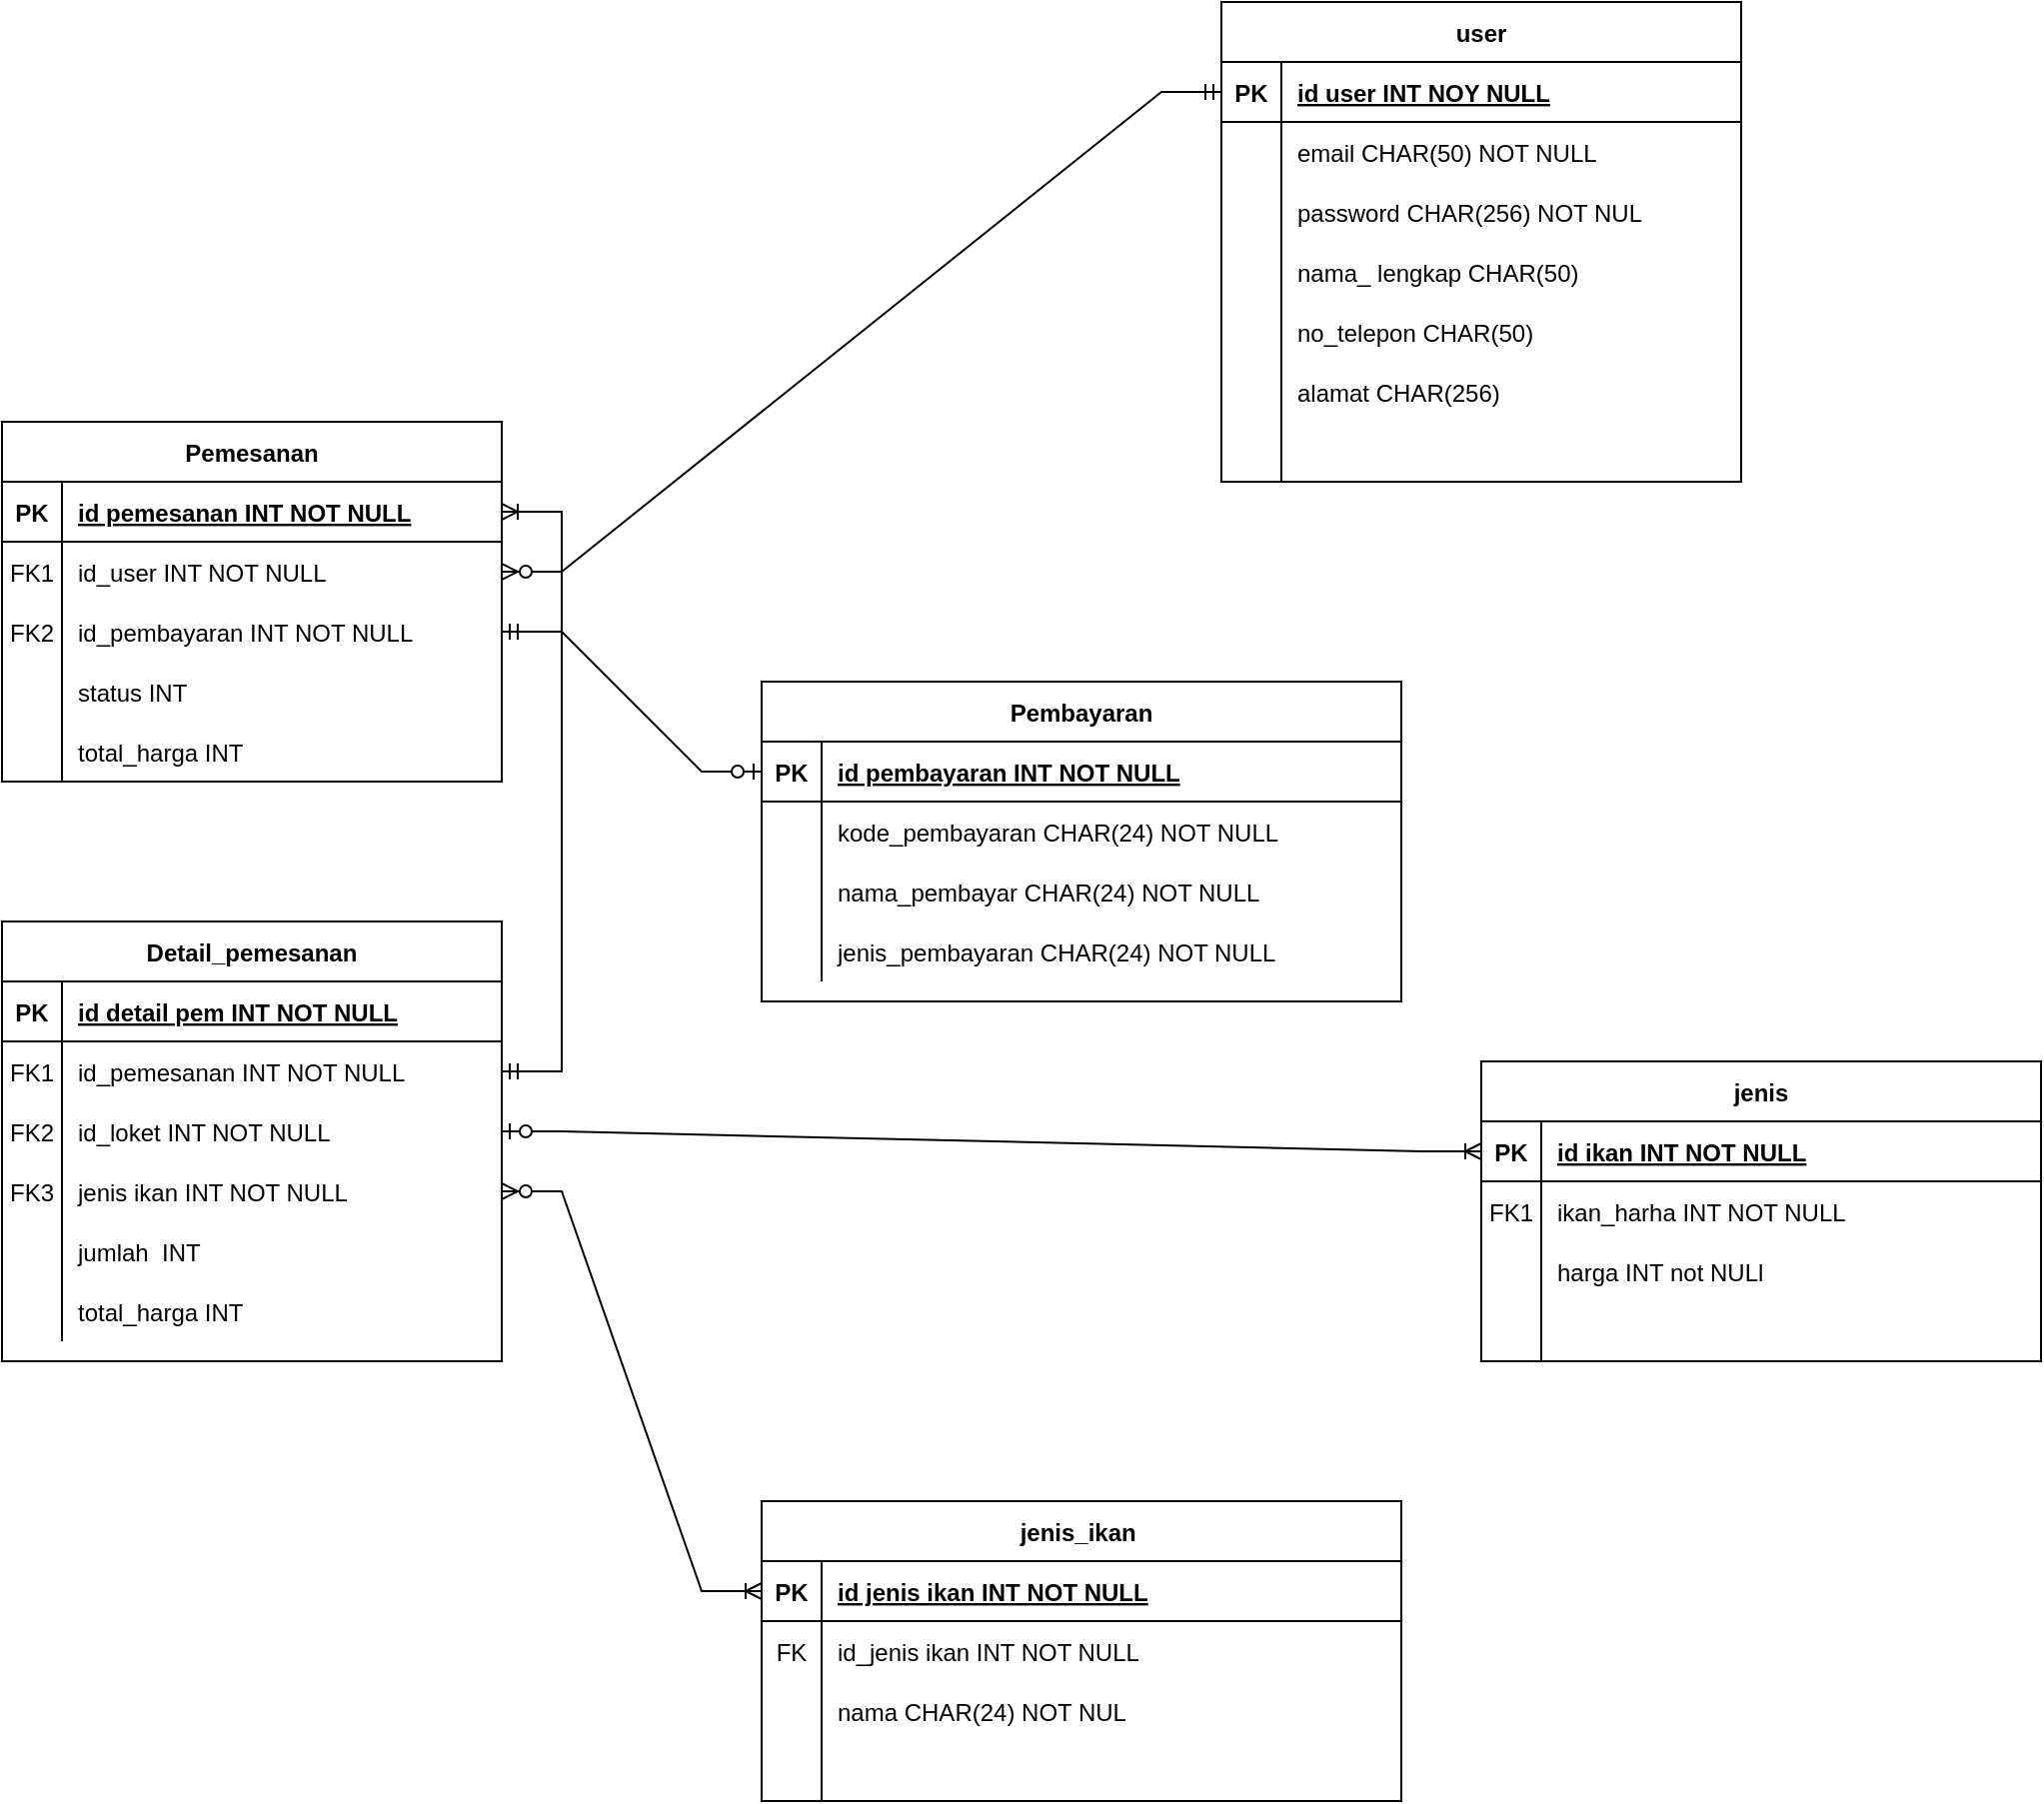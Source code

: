 <mxfile version="17.4.0" type="github">
  <diagram id="WMEnfE50vEr99JmNLqSd" name="Page-1">
    <mxGraphModel dx="2374" dy="1077" grid="1" gridSize="10" guides="1" tooltips="1" connect="1" arrows="1" fold="1" page="1" pageScale="1" pageWidth="850" pageHeight="1100" math="0" shadow="0">
      <root>
        <mxCell id="0" />
        <mxCell id="1" parent="0" />
        <mxCell id="tB4B9HlE_fxgITO0Y3q8-1" value="Pemesanan" style="shape=table;startSize=30;container=1;collapsible=1;childLayout=tableLayout;fixedRows=1;rowLines=0;fontStyle=1;align=center;resizeLast=1;" vertex="1" parent="1">
          <mxGeometry x="100" y="280" width="250" height="180" as="geometry" />
        </mxCell>
        <mxCell id="tB4B9HlE_fxgITO0Y3q8-2" value="" style="shape=tableRow;horizontal=0;startSize=0;swimlaneHead=0;swimlaneBody=0;fillColor=none;collapsible=0;dropTarget=0;points=[[0,0.5],[1,0.5]];portConstraint=eastwest;top=0;left=0;right=0;bottom=1;" vertex="1" parent="tB4B9HlE_fxgITO0Y3q8-1">
          <mxGeometry y="30" width="250" height="30" as="geometry" />
        </mxCell>
        <mxCell id="tB4B9HlE_fxgITO0Y3q8-3" value="PK" style="shape=partialRectangle;connectable=0;fillColor=none;top=0;left=0;bottom=0;right=0;fontStyle=1;overflow=hidden;" vertex="1" parent="tB4B9HlE_fxgITO0Y3q8-2">
          <mxGeometry width="30" height="30" as="geometry">
            <mxRectangle width="30" height="30" as="alternateBounds" />
          </mxGeometry>
        </mxCell>
        <mxCell id="tB4B9HlE_fxgITO0Y3q8-4" value="id pemesanan INT NOT NULL" style="shape=partialRectangle;connectable=0;fillColor=none;top=0;left=0;bottom=0;right=0;align=left;spacingLeft=6;fontStyle=5;overflow=hidden;" vertex="1" parent="tB4B9HlE_fxgITO0Y3q8-2">
          <mxGeometry x="30" width="220" height="30" as="geometry">
            <mxRectangle width="220" height="30" as="alternateBounds" />
          </mxGeometry>
        </mxCell>
        <mxCell id="tB4B9HlE_fxgITO0Y3q8-5" value="" style="shape=tableRow;horizontal=0;startSize=0;swimlaneHead=0;swimlaneBody=0;fillColor=none;collapsible=0;dropTarget=0;points=[[0,0.5],[1,0.5]];portConstraint=eastwest;top=0;left=0;right=0;bottom=0;" vertex="1" parent="tB4B9HlE_fxgITO0Y3q8-1">
          <mxGeometry y="60" width="250" height="30" as="geometry" />
        </mxCell>
        <mxCell id="tB4B9HlE_fxgITO0Y3q8-6" value="FK1" style="shape=partialRectangle;connectable=0;fillColor=none;top=0;left=0;bottom=0;right=0;editable=1;overflow=hidden;" vertex="1" parent="tB4B9HlE_fxgITO0Y3q8-5">
          <mxGeometry width="30" height="30" as="geometry">
            <mxRectangle width="30" height="30" as="alternateBounds" />
          </mxGeometry>
        </mxCell>
        <mxCell id="tB4B9HlE_fxgITO0Y3q8-7" value="id_user INT NOT NULL" style="shape=partialRectangle;connectable=0;fillColor=none;top=0;left=0;bottom=0;right=0;align=left;spacingLeft=6;overflow=hidden;" vertex="1" parent="tB4B9HlE_fxgITO0Y3q8-5">
          <mxGeometry x="30" width="220" height="30" as="geometry">
            <mxRectangle width="220" height="30" as="alternateBounds" />
          </mxGeometry>
        </mxCell>
        <mxCell id="tB4B9HlE_fxgITO0Y3q8-8" value="" style="shape=tableRow;horizontal=0;startSize=0;swimlaneHead=0;swimlaneBody=0;fillColor=none;collapsible=0;dropTarget=0;points=[[0,0.5],[1,0.5]];portConstraint=eastwest;top=0;left=0;right=0;bottom=0;" vertex="1" parent="tB4B9HlE_fxgITO0Y3q8-1">
          <mxGeometry y="90" width="250" height="30" as="geometry" />
        </mxCell>
        <mxCell id="tB4B9HlE_fxgITO0Y3q8-9" value="FK2" style="shape=partialRectangle;connectable=0;fillColor=none;top=0;left=0;bottom=0;right=0;editable=1;overflow=hidden;" vertex="1" parent="tB4B9HlE_fxgITO0Y3q8-8">
          <mxGeometry width="30" height="30" as="geometry">
            <mxRectangle width="30" height="30" as="alternateBounds" />
          </mxGeometry>
        </mxCell>
        <mxCell id="tB4B9HlE_fxgITO0Y3q8-10" value="id_pembayaran INT NOT NULL" style="shape=partialRectangle;connectable=0;fillColor=none;top=0;left=0;bottom=0;right=0;align=left;spacingLeft=6;overflow=hidden;" vertex="1" parent="tB4B9HlE_fxgITO0Y3q8-8">
          <mxGeometry x="30" width="220" height="30" as="geometry">
            <mxRectangle width="220" height="30" as="alternateBounds" />
          </mxGeometry>
        </mxCell>
        <mxCell id="tB4B9HlE_fxgITO0Y3q8-11" value="" style="shape=tableRow;horizontal=0;startSize=0;swimlaneHead=0;swimlaneBody=0;fillColor=none;collapsible=0;dropTarget=0;points=[[0,0.5],[1,0.5]];portConstraint=eastwest;top=0;left=0;right=0;bottom=0;" vertex="1" parent="tB4B9HlE_fxgITO0Y3q8-1">
          <mxGeometry y="120" width="250" height="30" as="geometry" />
        </mxCell>
        <mxCell id="tB4B9HlE_fxgITO0Y3q8-12" value="" style="shape=partialRectangle;connectable=0;fillColor=none;top=0;left=0;bottom=0;right=0;editable=1;overflow=hidden;" vertex="1" parent="tB4B9HlE_fxgITO0Y3q8-11">
          <mxGeometry width="30" height="30" as="geometry">
            <mxRectangle width="30" height="30" as="alternateBounds" />
          </mxGeometry>
        </mxCell>
        <mxCell id="tB4B9HlE_fxgITO0Y3q8-13" value="status INT" style="shape=partialRectangle;connectable=0;fillColor=none;top=0;left=0;bottom=0;right=0;align=left;spacingLeft=6;overflow=hidden;" vertex="1" parent="tB4B9HlE_fxgITO0Y3q8-11">
          <mxGeometry x="30" width="220" height="30" as="geometry">
            <mxRectangle width="220" height="30" as="alternateBounds" />
          </mxGeometry>
        </mxCell>
        <mxCell id="tB4B9HlE_fxgITO0Y3q8-14" value="" style="shape=tableRow;horizontal=0;startSize=0;swimlaneHead=0;swimlaneBody=0;fillColor=none;collapsible=0;dropTarget=0;points=[[0,0.5],[1,0.5]];portConstraint=eastwest;top=0;left=0;right=0;bottom=0;" vertex="1" parent="tB4B9HlE_fxgITO0Y3q8-1">
          <mxGeometry y="150" width="250" height="30" as="geometry" />
        </mxCell>
        <mxCell id="tB4B9HlE_fxgITO0Y3q8-15" value="" style="shape=partialRectangle;connectable=0;fillColor=none;top=0;left=0;bottom=0;right=0;editable=1;overflow=hidden;" vertex="1" parent="tB4B9HlE_fxgITO0Y3q8-14">
          <mxGeometry width="30" height="30" as="geometry">
            <mxRectangle width="30" height="30" as="alternateBounds" />
          </mxGeometry>
        </mxCell>
        <mxCell id="tB4B9HlE_fxgITO0Y3q8-16" value="total_harga INT" style="shape=partialRectangle;connectable=0;fillColor=none;top=0;left=0;bottom=0;right=0;align=left;spacingLeft=6;overflow=hidden;" vertex="1" parent="tB4B9HlE_fxgITO0Y3q8-14">
          <mxGeometry x="30" width="220" height="30" as="geometry">
            <mxRectangle width="220" height="30" as="alternateBounds" />
          </mxGeometry>
        </mxCell>
        <mxCell id="tB4B9HlE_fxgITO0Y3q8-17" value="Detail_pemesanan" style="shape=table;startSize=30;container=1;collapsible=1;childLayout=tableLayout;fixedRows=1;rowLines=0;fontStyle=1;align=center;resizeLast=1;" vertex="1" parent="1">
          <mxGeometry x="100" y="530" width="250" height="220" as="geometry" />
        </mxCell>
        <mxCell id="tB4B9HlE_fxgITO0Y3q8-18" value="" style="shape=tableRow;horizontal=0;startSize=0;swimlaneHead=0;swimlaneBody=0;fillColor=none;collapsible=0;dropTarget=0;points=[[0,0.5],[1,0.5]];portConstraint=eastwest;top=0;left=0;right=0;bottom=1;" vertex="1" parent="tB4B9HlE_fxgITO0Y3q8-17">
          <mxGeometry y="30" width="250" height="30" as="geometry" />
        </mxCell>
        <mxCell id="tB4B9HlE_fxgITO0Y3q8-19" value="PK" style="shape=partialRectangle;connectable=0;fillColor=none;top=0;left=0;bottom=0;right=0;fontStyle=1;overflow=hidden;" vertex="1" parent="tB4B9HlE_fxgITO0Y3q8-18">
          <mxGeometry width="30" height="30" as="geometry">
            <mxRectangle width="30" height="30" as="alternateBounds" />
          </mxGeometry>
        </mxCell>
        <mxCell id="tB4B9HlE_fxgITO0Y3q8-20" value="id detail pem INT NOT NULL" style="shape=partialRectangle;connectable=0;fillColor=none;top=0;left=0;bottom=0;right=0;align=left;spacingLeft=6;fontStyle=5;overflow=hidden;" vertex="1" parent="tB4B9HlE_fxgITO0Y3q8-18">
          <mxGeometry x="30" width="220" height="30" as="geometry">
            <mxRectangle width="220" height="30" as="alternateBounds" />
          </mxGeometry>
        </mxCell>
        <mxCell id="tB4B9HlE_fxgITO0Y3q8-21" value="" style="shape=tableRow;horizontal=0;startSize=0;swimlaneHead=0;swimlaneBody=0;fillColor=none;collapsible=0;dropTarget=0;points=[[0,0.5],[1,0.5]];portConstraint=eastwest;top=0;left=0;right=0;bottom=0;" vertex="1" parent="tB4B9HlE_fxgITO0Y3q8-17">
          <mxGeometry y="60" width="250" height="30" as="geometry" />
        </mxCell>
        <mxCell id="tB4B9HlE_fxgITO0Y3q8-22" value="FK1" style="shape=partialRectangle;connectable=0;fillColor=none;top=0;left=0;bottom=0;right=0;editable=1;overflow=hidden;" vertex="1" parent="tB4B9HlE_fxgITO0Y3q8-21">
          <mxGeometry width="30" height="30" as="geometry">
            <mxRectangle width="30" height="30" as="alternateBounds" />
          </mxGeometry>
        </mxCell>
        <mxCell id="tB4B9HlE_fxgITO0Y3q8-23" value="id_pemesanan INT NOT NULL" style="shape=partialRectangle;connectable=0;fillColor=none;top=0;left=0;bottom=0;right=0;align=left;spacingLeft=6;overflow=hidden;" vertex="1" parent="tB4B9HlE_fxgITO0Y3q8-21">
          <mxGeometry x="30" width="220" height="30" as="geometry">
            <mxRectangle width="220" height="30" as="alternateBounds" />
          </mxGeometry>
        </mxCell>
        <mxCell id="tB4B9HlE_fxgITO0Y3q8-24" value="" style="shape=tableRow;horizontal=0;startSize=0;swimlaneHead=0;swimlaneBody=0;fillColor=none;collapsible=0;dropTarget=0;points=[[0,0.5],[1,0.5]];portConstraint=eastwest;top=0;left=0;right=0;bottom=0;" vertex="1" parent="tB4B9HlE_fxgITO0Y3q8-17">
          <mxGeometry y="90" width="250" height="30" as="geometry" />
        </mxCell>
        <mxCell id="tB4B9HlE_fxgITO0Y3q8-25" value="FK2" style="shape=partialRectangle;connectable=0;fillColor=none;top=0;left=0;bottom=0;right=0;editable=1;overflow=hidden;" vertex="1" parent="tB4B9HlE_fxgITO0Y3q8-24">
          <mxGeometry width="30" height="30" as="geometry">
            <mxRectangle width="30" height="30" as="alternateBounds" />
          </mxGeometry>
        </mxCell>
        <mxCell id="tB4B9HlE_fxgITO0Y3q8-26" value="id_loket INT NOT NULL" style="shape=partialRectangle;connectable=0;fillColor=none;top=0;left=0;bottom=0;right=0;align=left;spacingLeft=6;overflow=hidden;" vertex="1" parent="tB4B9HlE_fxgITO0Y3q8-24">
          <mxGeometry x="30" width="220" height="30" as="geometry">
            <mxRectangle width="220" height="30" as="alternateBounds" />
          </mxGeometry>
        </mxCell>
        <mxCell id="tB4B9HlE_fxgITO0Y3q8-27" value="" style="shape=tableRow;horizontal=0;startSize=0;swimlaneHead=0;swimlaneBody=0;fillColor=none;collapsible=0;dropTarget=0;points=[[0,0.5],[1,0.5]];portConstraint=eastwest;top=0;left=0;right=0;bottom=0;" vertex="1" parent="tB4B9HlE_fxgITO0Y3q8-17">
          <mxGeometry y="120" width="250" height="30" as="geometry" />
        </mxCell>
        <mxCell id="tB4B9HlE_fxgITO0Y3q8-28" value="FK3" style="shape=partialRectangle;connectable=0;fillColor=none;top=0;left=0;bottom=0;right=0;editable=1;overflow=hidden;" vertex="1" parent="tB4B9HlE_fxgITO0Y3q8-27">
          <mxGeometry width="30" height="30" as="geometry">
            <mxRectangle width="30" height="30" as="alternateBounds" />
          </mxGeometry>
        </mxCell>
        <mxCell id="tB4B9HlE_fxgITO0Y3q8-29" value="jenis ikan INT NOT NULL" style="shape=partialRectangle;connectable=0;fillColor=none;top=0;left=0;bottom=0;right=0;align=left;spacingLeft=6;overflow=hidden;" vertex="1" parent="tB4B9HlE_fxgITO0Y3q8-27">
          <mxGeometry x="30" width="220" height="30" as="geometry">
            <mxRectangle width="220" height="30" as="alternateBounds" />
          </mxGeometry>
        </mxCell>
        <mxCell id="tB4B9HlE_fxgITO0Y3q8-30" value="" style="shape=tableRow;horizontal=0;startSize=0;swimlaneHead=0;swimlaneBody=0;fillColor=none;collapsible=0;dropTarget=0;points=[[0,0.5],[1,0.5]];portConstraint=eastwest;top=0;left=0;right=0;bottom=0;" vertex="1" parent="tB4B9HlE_fxgITO0Y3q8-17">
          <mxGeometry y="150" width="250" height="30" as="geometry" />
        </mxCell>
        <mxCell id="tB4B9HlE_fxgITO0Y3q8-31" value="" style="shape=partialRectangle;connectable=0;fillColor=none;top=0;left=0;bottom=0;right=0;editable=1;overflow=hidden;" vertex="1" parent="tB4B9HlE_fxgITO0Y3q8-30">
          <mxGeometry width="30" height="30" as="geometry">
            <mxRectangle width="30" height="30" as="alternateBounds" />
          </mxGeometry>
        </mxCell>
        <mxCell id="tB4B9HlE_fxgITO0Y3q8-32" value="jumlah  INT" style="shape=partialRectangle;connectable=0;fillColor=none;top=0;left=0;bottom=0;right=0;align=left;spacingLeft=6;overflow=hidden;" vertex="1" parent="tB4B9HlE_fxgITO0Y3q8-30">
          <mxGeometry x="30" width="220" height="30" as="geometry">
            <mxRectangle width="220" height="30" as="alternateBounds" />
          </mxGeometry>
        </mxCell>
        <mxCell id="tB4B9HlE_fxgITO0Y3q8-33" value="" style="shape=tableRow;horizontal=0;startSize=0;swimlaneHead=0;swimlaneBody=0;fillColor=none;collapsible=0;dropTarget=0;points=[[0,0.5],[1,0.5]];portConstraint=eastwest;top=0;left=0;right=0;bottom=0;" vertex="1" parent="tB4B9HlE_fxgITO0Y3q8-17">
          <mxGeometry y="180" width="250" height="30" as="geometry" />
        </mxCell>
        <mxCell id="tB4B9HlE_fxgITO0Y3q8-34" value="" style="shape=partialRectangle;connectable=0;fillColor=none;top=0;left=0;bottom=0;right=0;editable=1;overflow=hidden;" vertex="1" parent="tB4B9HlE_fxgITO0Y3q8-33">
          <mxGeometry width="30" height="30" as="geometry">
            <mxRectangle width="30" height="30" as="alternateBounds" />
          </mxGeometry>
        </mxCell>
        <mxCell id="tB4B9HlE_fxgITO0Y3q8-35" value="total_harga INT" style="shape=partialRectangle;connectable=0;fillColor=none;top=0;left=0;bottom=0;right=0;align=left;spacingLeft=6;overflow=hidden;" vertex="1" parent="tB4B9HlE_fxgITO0Y3q8-33">
          <mxGeometry x="30" width="220" height="30" as="geometry">
            <mxRectangle width="220" height="30" as="alternateBounds" />
          </mxGeometry>
        </mxCell>
        <mxCell id="tB4B9HlE_fxgITO0Y3q8-36" value="user" style="shape=table;startSize=30;container=1;collapsible=1;childLayout=tableLayout;fixedRows=1;rowLines=0;fontStyle=1;align=center;resizeLast=1;" vertex="1" parent="1">
          <mxGeometry x="710" y="70" width="260" height="240" as="geometry" />
        </mxCell>
        <mxCell id="tB4B9HlE_fxgITO0Y3q8-37" value="" style="shape=tableRow;horizontal=0;startSize=0;swimlaneHead=0;swimlaneBody=0;fillColor=none;collapsible=0;dropTarget=0;points=[[0,0.5],[1,0.5]];portConstraint=eastwest;top=0;left=0;right=0;bottom=1;" vertex="1" parent="tB4B9HlE_fxgITO0Y3q8-36">
          <mxGeometry y="30" width="260" height="30" as="geometry" />
        </mxCell>
        <mxCell id="tB4B9HlE_fxgITO0Y3q8-38" value="PK" style="shape=partialRectangle;connectable=0;fillColor=none;top=0;left=0;bottom=0;right=0;fontStyle=1;overflow=hidden;" vertex="1" parent="tB4B9HlE_fxgITO0Y3q8-37">
          <mxGeometry width="30" height="30" as="geometry">
            <mxRectangle width="30" height="30" as="alternateBounds" />
          </mxGeometry>
        </mxCell>
        <mxCell id="tB4B9HlE_fxgITO0Y3q8-39" value="id user INT NOY NULL" style="shape=partialRectangle;connectable=0;fillColor=none;top=0;left=0;bottom=0;right=0;align=left;spacingLeft=6;fontStyle=5;overflow=hidden;" vertex="1" parent="tB4B9HlE_fxgITO0Y3q8-37">
          <mxGeometry x="30" width="230" height="30" as="geometry">
            <mxRectangle width="230" height="30" as="alternateBounds" />
          </mxGeometry>
        </mxCell>
        <mxCell id="tB4B9HlE_fxgITO0Y3q8-40" value="" style="shape=tableRow;horizontal=0;startSize=0;swimlaneHead=0;swimlaneBody=0;fillColor=none;collapsible=0;dropTarget=0;points=[[0,0.5],[1,0.5]];portConstraint=eastwest;top=0;left=0;right=0;bottom=0;" vertex="1" parent="tB4B9HlE_fxgITO0Y3q8-36">
          <mxGeometry y="60" width="260" height="30" as="geometry" />
        </mxCell>
        <mxCell id="tB4B9HlE_fxgITO0Y3q8-41" value="" style="shape=partialRectangle;connectable=0;fillColor=none;top=0;left=0;bottom=0;right=0;editable=1;overflow=hidden;" vertex="1" parent="tB4B9HlE_fxgITO0Y3q8-40">
          <mxGeometry width="30" height="30" as="geometry">
            <mxRectangle width="30" height="30" as="alternateBounds" />
          </mxGeometry>
        </mxCell>
        <mxCell id="tB4B9HlE_fxgITO0Y3q8-42" value="email CHAR(50) NOT NULL" style="shape=partialRectangle;connectable=0;fillColor=none;top=0;left=0;bottom=0;right=0;align=left;spacingLeft=6;overflow=hidden;" vertex="1" parent="tB4B9HlE_fxgITO0Y3q8-40">
          <mxGeometry x="30" width="230" height="30" as="geometry">
            <mxRectangle width="230" height="30" as="alternateBounds" />
          </mxGeometry>
        </mxCell>
        <mxCell id="tB4B9HlE_fxgITO0Y3q8-43" value="" style="shape=tableRow;horizontal=0;startSize=0;swimlaneHead=0;swimlaneBody=0;fillColor=none;collapsible=0;dropTarget=0;points=[[0,0.5],[1,0.5]];portConstraint=eastwest;top=0;left=0;right=0;bottom=0;" vertex="1" parent="tB4B9HlE_fxgITO0Y3q8-36">
          <mxGeometry y="90" width="260" height="30" as="geometry" />
        </mxCell>
        <mxCell id="tB4B9HlE_fxgITO0Y3q8-44" value="" style="shape=partialRectangle;connectable=0;fillColor=none;top=0;left=0;bottom=0;right=0;editable=1;overflow=hidden;" vertex="1" parent="tB4B9HlE_fxgITO0Y3q8-43">
          <mxGeometry width="30" height="30" as="geometry">
            <mxRectangle width="30" height="30" as="alternateBounds" />
          </mxGeometry>
        </mxCell>
        <mxCell id="tB4B9HlE_fxgITO0Y3q8-45" value="password CHAR(256) NOT NUL" style="shape=partialRectangle;connectable=0;fillColor=none;top=0;left=0;bottom=0;right=0;align=left;spacingLeft=6;overflow=hidden;" vertex="1" parent="tB4B9HlE_fxgITO0Y3q8-43">
          <mxGeometry x="30" width="230" height="30" as="geometry">
            <mxRectangle width="230" height="30" as="alternateBounds" />
          </mxGeometry>
        </mxCell>
        <mxCell id="tB4B9HlE_fxgITO0Y3q8-46" value="" style="shape=tableRow;horizontal=0;startSize=0;swimlaneHead=0;swimlaneBody=0;fillColor=none;collapsible=0;dropTarget=0;points=[[0,0.5],[1,0.5]];portConstraint=eastwest;top=0;left=0;right=0;bottom=0;" vertex="1" parent="tB4B9HlE_fxgITO0Y3q8-36">
          <mxGeometry y="120" width="260" height="30" as="geometry" />
        </mxCell>
        <mxCell id="tB4B9HlE_fxgITO0Y3q8-47" value="" style="shape=partialRectangle;connectable=0;fillColor=none;top=0;left=0;bottom=0;right=0;editable=1;overflow=hidden;" vertex="1" parent="tB4B9HlE_fxgITO0Y3q8-46">
          <mxGeometry width="30" height="30" as="geometry">
            <mxRectangle width="30" height="30" as="alternateBounds" />
          </mxGeometry>
        </mxCell>
        <mxCell id="tB4B9HlE_fxgITO0Y3q8-48" value="nama_ lengkap CHAR(50)" style="shape=partialRectangle;connectable=0;fillColor=none;top=0;left=0;bottom=0;right=0;align=left;spacingLeft=6;overflow=hidden;" vertex="1" parent="tB4B9HlE_fxgITO0Y3q8-46">
          <mxGeometry x="30" width="230" height="30" as="geometry">
            <mxRectangle width="230" height="30" as="alternateBounds" />
          </mxGeometry>
        </mxCell>
        <mxCell id="tB4B9HlE_fxgITO0Y3q8-49" value="" style="shape=tableRow;horizontal=0;startSize=0;swimlaneHead=0;swimlaneBody=0;fillColor=none;collapsible=0;dropTarget=0;points=[[0,0.5],[1,0.5]];portConstraint=eastwest;top=0;left=0;right=0;bottom=0;" vertex="1" parent="tB4B9HlE_fxgITO0Y3q8-36">
          <mxGeometry y="150" width="260" height="30" as="geometry" />
        </mxCell>
        <mxCell id="tB4B9HlE_fxgITO0Y3q8-50" value="" style="shape=partialRectangle;connectable=0;fillColor=none;top=0;left=0;bottom=0;right=0;editable=1;overflow=hidden;" vertex="1" parent="tB4B9HlE_fxgITO0Y3q8-49">
          <mxGeometry width="30" height="30" as="geometry">
            <mxRectangle width="30" height="30" as="alternateBounds" />
          </mxGeometry>
        </mxCell>
        <mxCell id="tB4B9HlE_fxgITO0Y3q8-51" value="no_telepon CHAR(50)" style="shape=partialRectangle;connectable=0;fillColor=none;top=0;left=0;bottom=0;right=0;align=left;spacingLeft=6;overflow=hidden;" vertex="1" parent="tB4B9HlE_fxgITO0Y3q8-49">
          <mxGeometry x="30" width="230" height="30" as="geometry">
            <mxRectangle width="230" height="30" as="alternateBounds" />
          </mxGeometry>
        </mxCell>
        <mxCell id="tB4B9HlE_fxgITO0Y3q8-52" value="" style="shape=tableRow;horizontal=0;startSize=0;swimlaneHead=0;swimlaneBody=0;fillColor=none;collapsible=0;dropTarget=0;points=[[0,0.5],[1,0.5]];portConstraint=eastwest;top=0;left=0;right=0;bottom=0;" vertex="1" parent="tB4B9HlE_fxgITO0Y3q8-36">
          <mxGeometry y="180" width="260" height="30" as="geometry" />
        </mxCell>
        <mxCell id="tB4B9HlE_fxgITO0Y3q8-53" value="" style="shape=partialRectangle;connectable=0;fillColor=none;top=0;left=0;bottom=0;right=0;editable=1;overflow=hidden;" vertex="1" parent="tB4B9HlE_fxgITO0Y3q8-52">
          <mxGeometry width="30" height="30" as="geometry">
            <mxRectangle width="30" height="30" as="alternateBounds" />
          </mxGeometry>
        </mxCell>
        <mxCell id="tB4B9HlE_fxgITO0Y3q8-54" value="alamat CHAR(256)" style="shape=partialRectangle;connectable=0;fillColor=none;top=0;left=0;bottom=0;right=0;align=left;spacingLeft=6;overflow=hidden;" vertex="1" parent="tB4B9HlE_fxgITO0Y3q8-52">
          <mxGeometry x="30" width="230" height="30" as="geometry">
            <mxRectangle width="230" height="30" as="alternateBounds" />
          </mxGeometry>
        </mxCell>
        <mxCell id="tB4B9HlE_fxgITO0Y3q8-55" value="" style="shape=tableRow;horizontal=0;startSize=0;swimlaneHead=0;swimlaneBody=0;fillColor=none;collapsible=0;dropTarget=0;points=[[0,0.5],[1,0.5]];portConstraint=eastwest;top=0;left=0;right=0;bottom=0;" vertex="1" parent="tB4B9HlE_fxgITO0Y3q8-36">
          <mxGeometry y="210" width="260" height="30" as="geometry" />
        </mxCell>
        <mxCell id="tB4B9HlE_fxgITO0Y3q8-56" value="" style="shape=partialRectangle;connectable=0;fillColor=none;top=0;left=0;bottom=0;right=0;editable=1;overflow=hidden;" vertex="1" parent="tB4B9HlE_fxgITO0Y3q8-55">
          <mxGeometry width="30" height="30" as="geometry">
            <mxRectangle width="30" height="30" as="alternateBounds" />
          </mxGeometry>
        </mxCell>
        <mxCell id="tB4B9HlE_fxgITO0Y3q8-57" value="" style="shape=partialRectangle;connectable=0;fillColor=none;top=0;left=0;bottom=0;right=0;align=left;spacingLeft=6;overflow=hidden;" vertex="1" parent="tB4B9HlE_fxgITO0Y3q8-55">
          <mxGeometry x="30" width="230" height="30" as="geometry">
            <mxRectangle width="230" height="30" as="alternateBounds" />
          </mxGeometry>
        </mxCell>
        <mxCell id="tB4B9HlE_fxgITO0Y3q8-58" value="Pembayaran" style="shape=table;startSize=30;container=1;collapsible=1;childLayout=tableLayout;fixedRows=1;rowLines=0;fontStyle=1;align=center;resizeLast=1;" vertex="1" parent="1">
          <mxGeometry x="480" y="410" width="320" height="160" as="geometry" />
        </mxCell>
        <mxCell id="tB4B9HlE_fxgITO0Y3q8-59" value="" style="shape=tableRow;horizontal=0;startSize=0;swimlaneHead=0;swimlaneBody=0;fillColor=none;collapsible=0;dropTarget=0;points=[[0,0.5],[1,0.5]];portConstraint=eastwest;top=0;left=0;right=0;bottom=1;" vertex="1" parent="tB4B9HlE_fxgITO0Y3q8-58">
          <mxGeometry y="30" width="320" height="30" as="geometry" />
        </mxCell>
        <mxCell id="tB4B9HlE_fxgITO0Y3q8-60" value="PK" style="shape=partialRectangle;connectable=0;fillColor=none;top=0;left=0;bottom=0;right=0;fontStyle=1;overflow=hidden;" vertex="1" parent="tB4B9HlE_fxgITO0Y3q8-59">
          <mxGeometry width="30" height="30" as="geometry">
            <mxRectangle width="30" height="30" as="alternateBounds" />
          </mxGeometry>
        </mxCell>
        <mxCell id="tB4B9HlE_fxgITO0Y3q8-61" value="id pembayaran INT NOT NULL" style="shape=partialRectangle;connectable=0;fillColor=none;top=0;left=0;bottom=0;right=0;align=left;spacingLeft=6;fontStyle=5;overflow=hidden;" vertex="1" parent="tB4B9HlE_fxgITO0Y3q8-59">
          <mxGeometry x="30" width="290" height="30" as="geometry">
            <mxRectangle width="290" height="30" as="alternateBounds" />
          </mxGeometry>
        </mxCell>
        <mxCell id="tB4B9HlE_fxgITO0Y3q8-62" value="" style="shape=tableRow;horizontal=0;startSize=0;swimlaneHead=0;swimlaneBody=0;fillColor=none;collapsible=0;dropTarget=0;points=[[0,0.5],[1,0.5]];portConstraint=eastwest;top=0;left=0;right=0;bottom=0;" vertex="1" parent="tB4B9HlE_fxgITO0Y3q8-58">
          <mxGeometry y="60" width="320" height="30" as="geometry" />
        </mxCell>
        <mxCell id="tB4B9HlE_fxgITO0Y3q8-63" value="" style="shape=partialRectangle;connectable=0;fillColor=none;top=0;left=0;bottom=0;right=0;editable=1;overflow=hidden;" vertex="1" parent="tB4B9HlE_fxgITO0Y3q8-62">
          <mxGeometry width="30" height="30" as="geometry">
            <mxRectangle width="30" height="30" as="alternateBounds" />
          </mxGeometry>
        </mxCell>
        <mxCell id="tB4B9HlE_fxgITO0Y3q8-64" value="kode_pembayaran CHAR(24) NOT NULL" style="shape=partialRectangle;connectable=0;fillColor=none;top=0;left=0;bottom=0;right=0;align=left;spacingLeft=6;overflow=hidden;" vertex="1" parent="tB4B9HlE_fxgITO0Y3q8-62">
          <mxGeometry x="30" width="290" height="30" as="geometry">
            <mxRectangle width="290" height="30" as="alternateBounds" />
          </mxGeometry>
        </mxCell>
        <mxCell id="tB4B9HlE_fxgITO0Y3q8-65" value="" style="shape=tableRow;horizontal=0;startSize=0;swimlaneHead=0;swimlaneBody=0;fillColor=none;collapsible=0;dropTarget=0;points=[[0,0.5],[1,0.5]];portConstraint=eastwest;top=0;left=0;right=0;bottom=0;" vertex="1" parent="tB4B9HlE_fxgITO0Y3q8-58">
          <mxGeometry y="90" width="320" height="30" as="geometry" />
        </mxCell>
        <mxCell id="tB4B9HlE_fxgITO0Y3q8-66" value="" style="shape=partialRectangle;connectable=0;fillColor=none;top=0;left=0;bottom=0;right=0;editable=1;overflow=hidden;" vertex="1" parent="tB4B9HlE_fxgITO0Y3q8-65">
          <mxGeometry width="30" height="30" as="geometry">
            <mxRectangle width="30" height="30" as="alternateBounds" />
          </mxGeometry>
        </mxCell>
        <mxCell id="tB4B9HlE_fxgITO0Y3q8-67" value="nama_pembayar CHAR(24) NOT NULL" style="shape=partialRectangle;connectable=0;fillColor=none;top=0;left=0;bottom=0;right=0;align=left;spacingLeft=6;overflow=hidden;" vertex="1" parent="tB4B9HlE_fxgITO0Y3q8-65">
          <mxGeometry x="30" width="290" height="30" as="geometry">
            <mxRectangle width="290" height="30" as="alternateBounds" />
          </mxGeometry>
        </mxCell>
        <mxCell id="tB4B9HlE_fxgITO0Y3q8-68" value="" style="shape=tableRow;horizontal=0;startSize=0;swimlaneHead=0;swimlaneBody=0;fillColor=none;collapsible=0;dropTarget=0;points=[[0,0.5],[1,0.5]];portConstraint=eastwest;top=0;left=0;right=0;bottom=0;" vertex="1" parent="tB4B9HlE_fxgITO0Y3q8-58">
          <mxGeometry y="120" width="320" height="30" as="geometry" />
        </mxCell>
        <mxCell id="tB4B9HlE_fxgITO0Y3q8-69" value="" style="shape=partialRectangle;connectable=0;fillColor=none;top=0;left=0;bottom=0;right=0;editable=1;overflow=hidden;" vertex="1" parent="tB4B9HlE_fxgITO0Y3q8-68">
          <mxGeometry width="30" height="30" as="geometry">
            <mxRectangle width="30" height="30" as="alternateBounds" />
          </mxGeometry>
        </mxCell>
        <mxCell id="tB4B9HlE_fxgITO0Y3q8-70" value="jenis_pembayaran CHAR(24) NOT NULL" style="shape=partialRectangle;connectable=0;fillColor=none;top=0;left=0;bottom=0;right=0;align=left;spacingLeft=6;overflow=hidden;" vertex="1" parent="tB4B9HlE_fxgITO0Y3q8-68">
          <mxGeometry x="30" width="290" height="30" as="geometry">
            <mxRectangle width="290" height="30" as="alternateBounds" />
          </mxGeometry>
        </mxCell>
        <mxCell id="tB4B9HlE_fxgITO0Y3q8-71" value="jenis" style="shape=table;startSize=30;container=1;collapsible=1;childLayout=tableLayout;fixedRows=1;rowLines=0;fontStyle=1;align=center;resizeLast=1;" vertex="1" parent="1">
          <mxGeometry x="840" y="600" width="280" height="150" as="geometry" />
        </mxCell>
        <mxCell id="tB4B9HlE_fxgITO0Y3q8-72" value="" style="shape=tableRow;horizontal=0;startSize=0;swimlaneHead=0;swimlaneBody=0;fillColor=none;collapsible=0;dropTarget=0;points=[[0,0.5],[1,0.5]];portConstraint=eastwest;top=0;left=0;right=0;bottom=1;" vertex="1" parent="tB4B9HlE_fxgITO0Y3q8-71">
          <mxGeometry y="30" width="280" height="30" as="geometry" />
        </mxCell>
        <mxCell id="tB4B9HlE_fxgITO0Y3q8-73" value="PK" style="shape=partialRectangle;connectable=0;fillColor=none;top=0;left=0;bottom=0;right=0;fontStyle=1;overflow=hidden;" vertex="1" parent="tB4B9HlE_fxgITO0Y3q8-72">
          <mxGeometry width="30" height="30" as="geometry">
            <mxRectangle width="30" height="30" as="alternateBounds" />
          </mxGeometry>
        </mxCell>
        <mxCell id="tB4B9HlE_fxgITO0Y3q8-74" value="id ikan INT NOT NULL" style="shape=partialRectangle;connectable=0;fillColor=none;top=0;left=0;bottom=0;right=0;align=left;spacingLeft=6;fontStyle=5;overflow=hidden;" vertex="1" parent="tB4B9HlE_fxgITO0Y3q8-72">
          <mxGeometry x="30" width="250" height="30" as="geometry">
            <mxRectangle width="250" height="30" as="alternateBounds" />
          </mxGeometry>
        </mxCell>
        <mxCell id="tB4B9HlE_fxgITO0Y3q8-75" value="" style="shape=tableRow;horizontal=0;startSize=0;swimlaneHead=0;swimlaneBody=0;fillColor=none;collapsible=0;dropTarget=0;points=[[0,0.5],[1,0.5]];portConstraint=eastwest;top=0;left=0;right=0;bottom=0;" vertex="1" parent="tB4B9HlE_fxgITO0Y3q8-71">
          <mxGeometry y="60" width="280" height="30" as="geometry" />
        </mxCell>
        <mxCell id="tB4B9HlE_fxgITO0Y3q8-76" value="FK1" style="shape=partialRectangle;connectable=0;fillColor=none;top=0;left=0;bottom=0;right=0;editable=1;overflow=hidden;" vertex="1" parent="tB4B9HlE_fxgITO0Y3q8-75">
          <mxGeometry width="30" height="30" as="geometry">
            <mxRectangle width="30" height="30" as="alternateBounds" />
          </mxGeometry>
        </mxCell>
        <mxCell id="tB4B9HlE_fxgITO0Y3q8-77" value="ikan_harha INT NOT NULL" style="shape=partialRectangle;connectable=0;fillColor=none;top=0;left=0;bottom=0;right=0;align=left;spacingLeft=6;overflow=hidden;" vertex="1" parent="tB4B9HlE_fxgITO0Y3q8-75">
          <mxGeometry x="30" width="250" height="30" as="geometry">
            <mxRectangle width="250" height="30" as="alternateBounds" />
          </mxGeometry>
        </mxCell>
        <mxCell id="tB4B9HlE_fxgITO0Y3q8-78" value="" style="shape=tableRow;horizontal=0;startSize=0;swimlaneHead=0;swimlaneBody=0;fillColor=none;collapsible=0;dropTarget=0;points=[[0,0.5],[1,0.5]];portConstraint=eastwest;top=0;left=0;right=0;bottom=0;" vertex="1" parent="tB4B9HlE_fxgITO0Y3q8-71">
          <mxGeometry y="90" width="280" height="30" as="geometry" />
        </mxCell>
        <mxCell id="tB4B9HlE_fxgITO0Y3q8-79" value="" style="shape=partialRectangle;connectable=0;fillColor=none;top=0;left=0;bottom=0;right=0;editable=1;overflow=hidden;" vertex="1" parent="tB4B9HlE_fxgITO0Y3q8-78">
          <mxGeometry width="30" height="30" as="geometry">
            <mxRectangle width="30" height="30" as="alternateBounds" />
          </mxGeometry>
        </mxCell>
        <mxCell id="tB4B9HlE_fxgITO0Y3q8-80" value="harga INT not NULl" style="shape=partialRectangle;connectable=0;fillColor=none;top=0;left=0;bottom=0;right=0;align=left;spacingLeft=6;overflow=hidden;" vertex="1" parent="tB4B9HlE_fxgITO0Y3q8-78">
          <mxGeometry x="30" width="250" height="30" as="geometry">
            <mxRectangle width="250" height="30" as="alternateBounds" />
          </mxGeometry>
        </mxCell>
        <mxCell id="tB4B9HlE_fxgITO0Y3q8-81" value="" style="shape=tableRow;horizontal=0;startSize=0;swimlaneHead=0;swimlaneBody=0;fillColor=none;collapsible=0;dropTarget=0;points=[[0,0.5],[1,0.5]];portConstraint=eastwest;top=0;left=0;right=0;bottom=0;" vertex="1" parent="tB4B9HlE_fxgITO0Y3q8-71">
          <mxGeometry y="120" width="280" height="30" as="geometry" />
        </mxCell>
        <mxCell id="tB4B9HlE_fxgITO0Y3q8-82" value="" style="shape=partialRectangle;connectable=0;fillColor=none;top=0;left=0;bottom=0;right=0;editable=1;overflow=hidden;" vertex="1" parent="tB4B9HlE_fxgITO0Y3q8-81">
          <mxGeometry width="30" height="30" as="geometry">
            <mxRectangle width="30" height="30" as="alternateBounds" />
          </mxGeometry>
        </mxCell>
        <mxCell id="tB4B9HlE_fxgITO0Y3q8-83" value="" style="shape=partialRectangle;connectable=0;fillColor=none;top=0;left=0;bottom=0;right=0;align=left;spacingLeft=6;overflow=hidden;" vertex="1" parent="tB4B9HlE_fxgITO0Y3q8-81">
          <mxGeometry x="30" width="250" height="30" as="geometry">
            <mxRectangle width="250" height="30" as="alternateBounds" />
          </mxGeometry>
        </mxCell>
        <mxCell id="tB4B9HlE_fxgITO0Y3q8-84" value="jenis_ikan " style="shape=table;startSize=30;container=1;collapsible=1;childLayout=tableLayout;fixedRows=1;rowLines=0;fontStyle=1;align=center;resizeLast=1;" vertex="1" parent="1">
          <mxGeometry x="480" y="820" width="320" height="150" as="geometry" />
        </mxCell>
        <mxCell id="tB4B9HlE_fxgITO0Y3q8-85" value="" style="shape=tableRow;horizontal=0;startSize=0;swimlaneHead=0;swimlaneBody=0;fillColor=none;collapsible=0;dropTarget=0;points=[[0,0.5],[1,0.5]];portConstraint=eastwest;top=0;left=0;right=0;bottom=1;" vertex="1" parent="tB4B9HlE_fxgITO0Y3q8-84">
          <mxGeometry y="30" width="320" height="30" as="geometry" />
        </mxCell>
        <mxCell id="tB4B9HlE_fxgITO0Y3q8-86" value="PK" style="shape=partialRectangle;connectable=0;fillColor=none;top=0;left=0;bottom=0;right=0;fontStyle=1;overflow=hidden;" vertex="1" parent="tB4B9HlE_fxgITO0Y3q8-85">
          <mxGeometry width="30" height="30" as="geometry">
            <mxRectangle width="30" height="30" as="alternateBounds" />
          </mxGeometry>
        </mxCell>
        <mxCell id="tB4B9HlE_fxgITO0Y3q8-87" value="id jenis ikan INT NOT NULL" style="shape=partialRectangle;connectable=0;fillColor=none;top=0;left=0;bottom=0;right=0;align=left;spacingLeft=6;fontStyle=5;overflow=hidden;" vertex="1" parent="tB4B9HlE_fxgITO0Y3q8-85">
          <mxGeometry x="30" width="290" height="30" as="geometry">
            <mxRectangle width="290" height="30" as="alternateBounds" />
          </mxGeometry>
        </mxCell>
        <mxCell id="tB4B9HlE_fxgITO0Y3q8-88" value="" style="shape=tableRow;horizontal=0;startSize=0;swimlaneHead=0;swimlaneBody=0;fillColor=none;collapsible=0;dropTarget=0;points=[[0,0.5],[1,0.5]];portConstraint=eastwest;top=0;left=0;right=0;bottom=0;" vertex="1" parent="tB4B9HlE_fxgITO0Y3q8-84">
          <mxGeometry y="60" width="320" height="30" as="geometry" />
        </mxCell>
        <mxCell id="tB4B9HlE_fxgITO0Y3q8-89" value="FK" style="shape=partialRectangle;connectable=0;fillColor=none;top=0;left=0;bottom=0;right=0;editable=1;overflow=hidden;" vertex="1" parent="tB4B9HlE_fxgITO0Y3q8-88">
          <mxGeometry width="30" height="30" as="geometry">
            <mxRectangle width="30" height="30" as="alternateBounds" />
          </mxGeometry>
        </mxCell>
        <mxCell id="tB4B9HlE_fxgITO0Y3q8-90" value="id_jenis ikan INT NOT NULL" style="shape=partialRectangle;connectable=0;fillColor=none;top=0;left=0;bottom=0;right=0;align=left;spacingLeft=6;overflow=hidden;" vertex="1" parent="tB4B9HlE_fxgITO0Y3q8-88">
          <mxGeometry x="30" width="290" height="30" as="geometry">
            <mxRectangle width="290" height="30" as="alternateBounds" />
          </mxGeometry>
        </mxCell>
        <mxCell id="tB4B9HlE_fxgITO0Y3q8-91" value="" style="shape=tableRow;horizontal=0;startSize=0;swimlaneHead=0;swimlaneBody=0;fillColor=none;collapsible=0;dropTarget=0;points=[[0,0.5],[1,0.5]];portConstraint=eastwest;top=0;left=0;right=0;bottom=0;" vertex="1" parent="tB4B9HlE_fxgITO0Y3q8-84">
          <mxGeometry y="90" width="320" height="30" as="geometry" />
        </mxCell>
        <mxCell id="tB4B9HlE_fxgITO0Y3q8-92" value="" style="shape=partialRectangle;connectable=0;fillColor=none;top=0;left=0;bottom=0;right=0;editable=1;overflow=hidden;" vertex="1" parent="tB4B9HlE_fxgITO0Y3q8-91">
          <mxGeometry width="30" height="30" as="geometry">
            <mxRectangle width="30" height="30" as="alternateBounds" />
          </mxGeometry>
        </mxCell>
        <mxCell id="tB4B9HlE_fxgITO0Y3q8-93" value="nama CHAR(24) NOT NUL" style="shape=partialRectangle;connectable=0;fillColor=none;top=0;left=0;bottom=0;right=0;align=left;spacingLeft=6;overflow=hidden;" vertex="1" parent="tB4B9HlE_fxgITO0Y3q8-91">
          <mxGeometry x="30" width="290" height="30" as="geometry">
            <mxRectangle width="290" height="30" as="alternateBounds" />
          </mxGeometry>
        </mxCell>
        <mxCell id="tB4B9HlE_fxgITO0Y3q8-94" value="" style="shape=tableRow;horizontal=0;startSize=0;swimlaneHead=0;swimlaneBody=0;fillColor=none;collapsible=0;dropTarget=0;points=[[0,0.5],[1,0.5]];portConstraint=eastwest;top=0;left=0;right=0;bottom=0;" vertex="1" parent="tB4B9HlE_fxgITO0Y3q8-84">
          <mxGeometry y="120" width="320" height="30" as="geometry" />
        </mxCell>
        <mxCell id="tB4B9HlE_fxgITO0Y3q8-95" value="" style="shape=partialRectangle;connectable=0;fillColor=none;top=0;left=0;bottom=0;right=0;editable=1;overflow=hidden;" vertex="1" parent="tB4B9HlE_fxgITO0Y3q8-94">
          <mxGeometry width="30" height="30" as="geometry">
            <mxRectangle width="30" height="30" as="alternateBounds" />
          </mxGeometry>
        </mxCell>
        <mxCell id="tB4B9HlE_fxgITO0Y3q8-96" value="" style="shape=partialRectangle;connectable=0;fillColor=none;top=0;left=0;bottom=0;right=0;align=left;spacingLeft=6;overflow=hidden;" vertex="1" parent="tB4B9HlE_fxgITO0Y3q8-94">
          <mxGeometry x="30" width="290" height="30" as="geometry">
            <mxRectangle width="290" height="30" as="alternateBounds" />
          </mxGeometry>
        </mxCell>
        <mxCell id="tB4B9HlE_fxgITO0Y3q8-97" value="" style="edgeStyle=entityRelationEdgeStyle;fontSize=12;html=1;endArrow=ERoneToMany;startArrow=ERmandOne;rounded=0;entryX=1;entryY=0.5;entryDx=0;entryDy=0;exitX=1;exitY=0.5;exitDx=0;exitDy=0;" edge="1" parent="1" source="tB4B9HlE_fxgITO0Y3q8-21" target="tB4B9HlE_fxgITO0Y3q8-2">
          <mxGeometry width="100" height="100" relative="1" as="geometry">
            <mxPoint x="390" y="620" as="sourcePoint" />
            <mxPoint x="490" y="520" as="targetPoint" />
          </mxGeometry>
        </mxCell>
        <mxCell id="tB4B9HlE_fxgITO0Y3q8-98" value="" style="edgeStyle=entityRelationEdgeStyle;fontSize=12;html=1;endArrow=ERzeroToMany;startArrow=ERmandOne;rounded=0;entryX=1;entryY=0.5;entryDx=0;entryDy=0;exitX=0;exitY=0.5;exitDx=0;exitDy=0;" edge="1" parent="1" source="tB4B9HlE_fxgITO0Y3q8-37" target="tB4B9HlE_fxgITO0Y3q8-5">
          <mxGeometry width="100" height="100" relative="1" as="geometry">
            <mxPoint x="480" y="97.647" as="sourcePoint" />
            <mxPoint x="500" y="310" as="targetPoint" />
          </mxGeometry>
        </mxCell>
        <mxCell id="tB4B9HlE_fxgITO0Y3q8-99" value="" style="edgeStyle=entityRelationEdgeStyle;fontSize=12;html=1;endArrow=ERzeroToOne;startArrow=ERmandOne;rounded=0;entryX=0;entryY=0.5;entryDx=0;entryDy=0;exitX=1;exitY=0.5;exitDx=0;exitDy=0;" edge="1" parent="1" source="tB4B9HlE_fxgITO0Y3q8-8" target="tB4B9HlE_fxgITO0Y3q8-59">
          <mxGeometry width="100" height="100" relative="1" as="geometry">
            <mxPoint x="420" y="530" as="sourcePoint" />
            <mxPoint x="520" y="430" as="targetPoint" />
          </mxGeometry>
        </mxCell>
        <mxCell id="tB4B9HlE_fxgITO0Y3q8-100" value="" style="edgeStyle=entityRelationEdgeStyle;fontSize=12;html=1;endArrow=ERoneToMany;startArrow=ERzeroToOne;rounded=0;entryX=0;entryY=0.5;entryDx=0;entryDy=0;exitX=1;exitY=0.5;exitDx=0;exitDy=0;" edge="1" parent="1" source="tB4B9HlE_fxgITO0Y3q8-24" target="tB4B9HlE_fxgITO0Y3q8-72">
          <mxGeometry width="100" height="100" relative="1" as="geometry">
            <mxPoint x="390" y="820" as="sourcePoint" />
            <mxPoint x="490" y="720" as="targetPoint" />
          </mxGeometry>
        </mxCell>
        <mxCell id="tB4B9HlE_fxgITO0Y3q8-101" value="" style="edgeStyle=entityRelationEdgeStyle;fontSize=12;html=1;endArrow=ERoneToMany;startArrow=ERzeroToMany;rounded=0;entryX=0;entryY=0.5;entryDx=0;entryDy=0;exitX=1;exitY=0.5;exitDx=0;exitDy=0;" edge="1" parent="1" source="tB4B9HlE_fxgITO0Y3q8-27" target="tB4B9HlE_fxgITO0Y3q8-85">
          <mxGeometry width="100" height="100" relative="1" as="geometry">
            <mxPoint x="450" y="760" as="sourcePoint" />
            <mxPoint x="730" y="740" as="targetPoint" />
          </mxGeometry>
        </mxCell>
      </root>
    </mxGraphModel>
  </diagram>
</mxfile>
